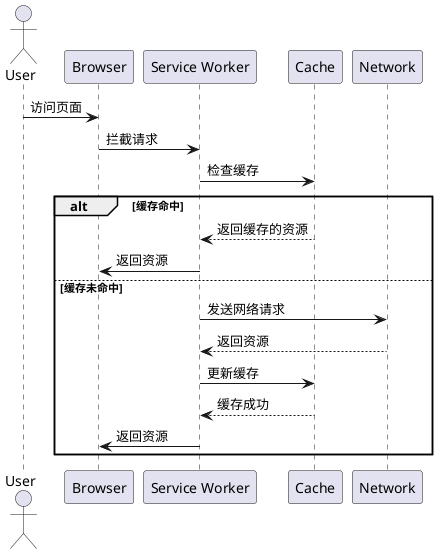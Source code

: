 @startuml
actor User
participant Browser
participant "Service Worker" as SW
participant Cache
participant Network

User -> Browser: 访问页面
Browser -> SW: 拦截请求
SW -> Cache: 检查缓存

alt 缓存命中
    Cache --> SW: 返回缓存的资源
    SW -> Browser: 返回资源
else 缓存未命中
    SW -> Network: 发送网络请求
    Network --> SW: 返回资源
    SW -> Cache: 更新缓存
    Cache --> SW: 缓存成功
    SW -> Browser: 返回资源
end

@enduml
